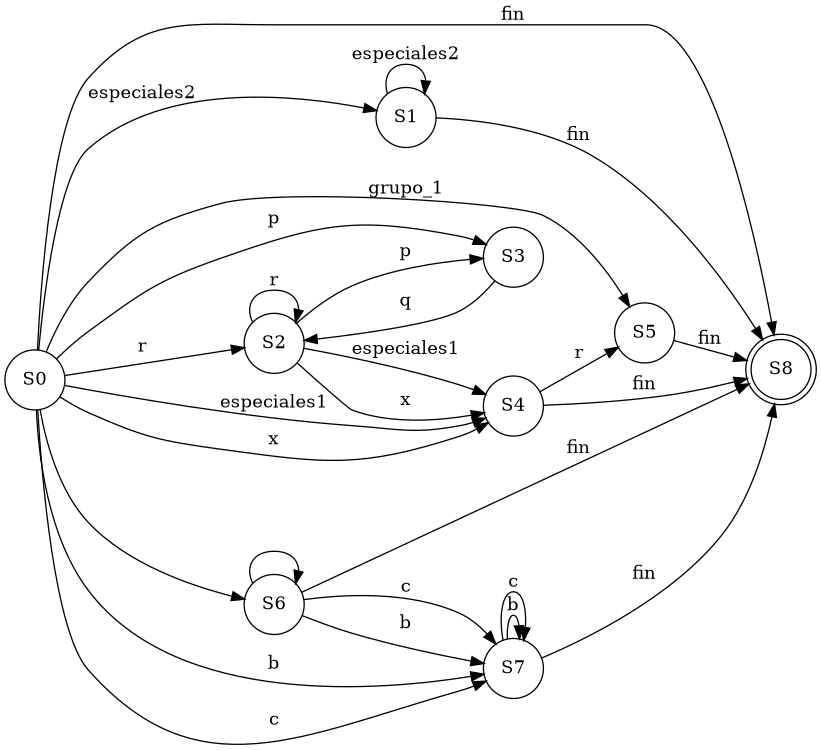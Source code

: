 digraph finite_state_machine {
rankdir = LR;
size = "8,5"
node [shape = circle];
S0
node [shape = doublecircle];
S8 ;
node [shape = circle];
S0 -> S1[ label = "especiales2" ];
S0 -> S2[ label = "r" ];
S0 -> S3[ label = "p" ];
S0 -> S4[ label = "especiales1" ];
S0 -> S4[ label = "x" ];
S0 -> S5[ label = "grupo_1" ];
S0 -> S6[ label = "\n" ];
S0 -> S7[ label = "b" ];
S0 -> S7[ label = "c" ];
S0 -> S8[ label = "fin" ];
S1 -> S1[ label = "especiales2" ];
S1 -> S8[ label = "fin" ];
S2 -> S2[ label = "r" ];
S2 -> S3[ label = "p" ];
S2 -> S4[ label = "especiales1" ];
S2 -> S4[ label = "x" ];
S3 -> S2[ label = "q" ];
S4 -> S5[ label = "r" ];
S4 -> S8[ label = "fin" ];
S5 -> S8[ label = "fin" ];
S6 -> S6[ label = "\n" ];
S6 -> S7[ label = "b" ];
S6 -> S7[ label = "c" ];
S6 -> S8[ label = "fin" ];
S7 -> S7[ label = "b" ];
S7 -> S7[ label = "c" ];
S7 -> S8[ label = "fin" ];
}
